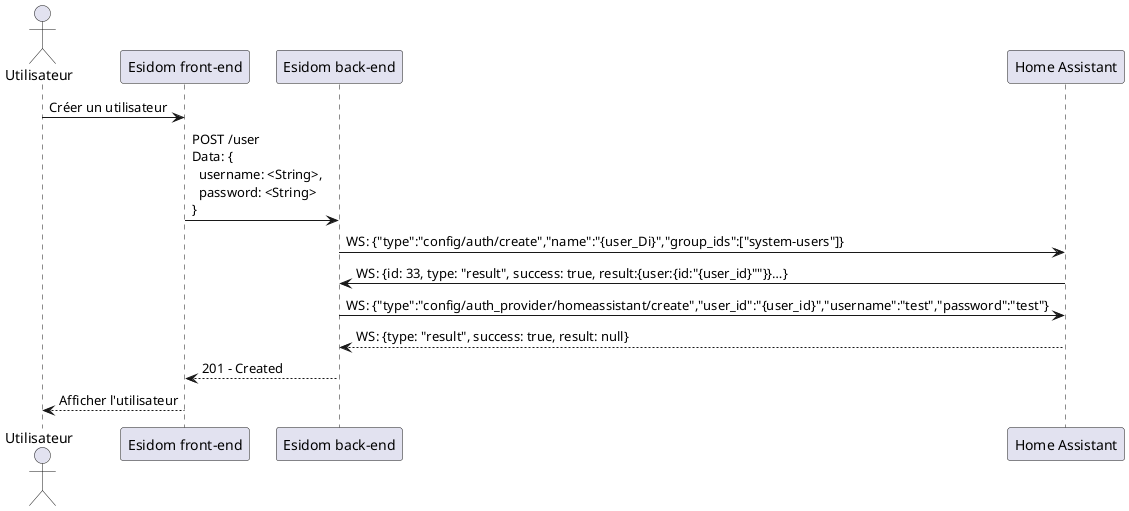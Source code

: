 @startuml créer utilisateur

actor "Utilisateur" as u
participant "Esidom front-end" as fe
participant "Esidom back-end" as m
participant "Home Assistant" as ha

u -> fe: Créer un utilisateur
fe -> m: POST /user\n\
Data: {\n\
  username: <String>,\n\
  password: <String>\n\
}
m -> ha: WS: {"type":"config/auth/create","name":"{user_Di}","group_ids":["system-users"]} 
ha -> m: WS: {id: 33, type: "result", success: true, result:{user:{id:"{user_id}""}}…}
m -> ha: WS: {"type":"config/auth_provider/homeassistant/create","user_id":"{user_id}","username":"test","password":"test"}
ha --> m: WS: {type: "result", success: true, result: null}
m --> fe: 201 - Created
fe --> u: Afficher l'utilisateur

@enduml
